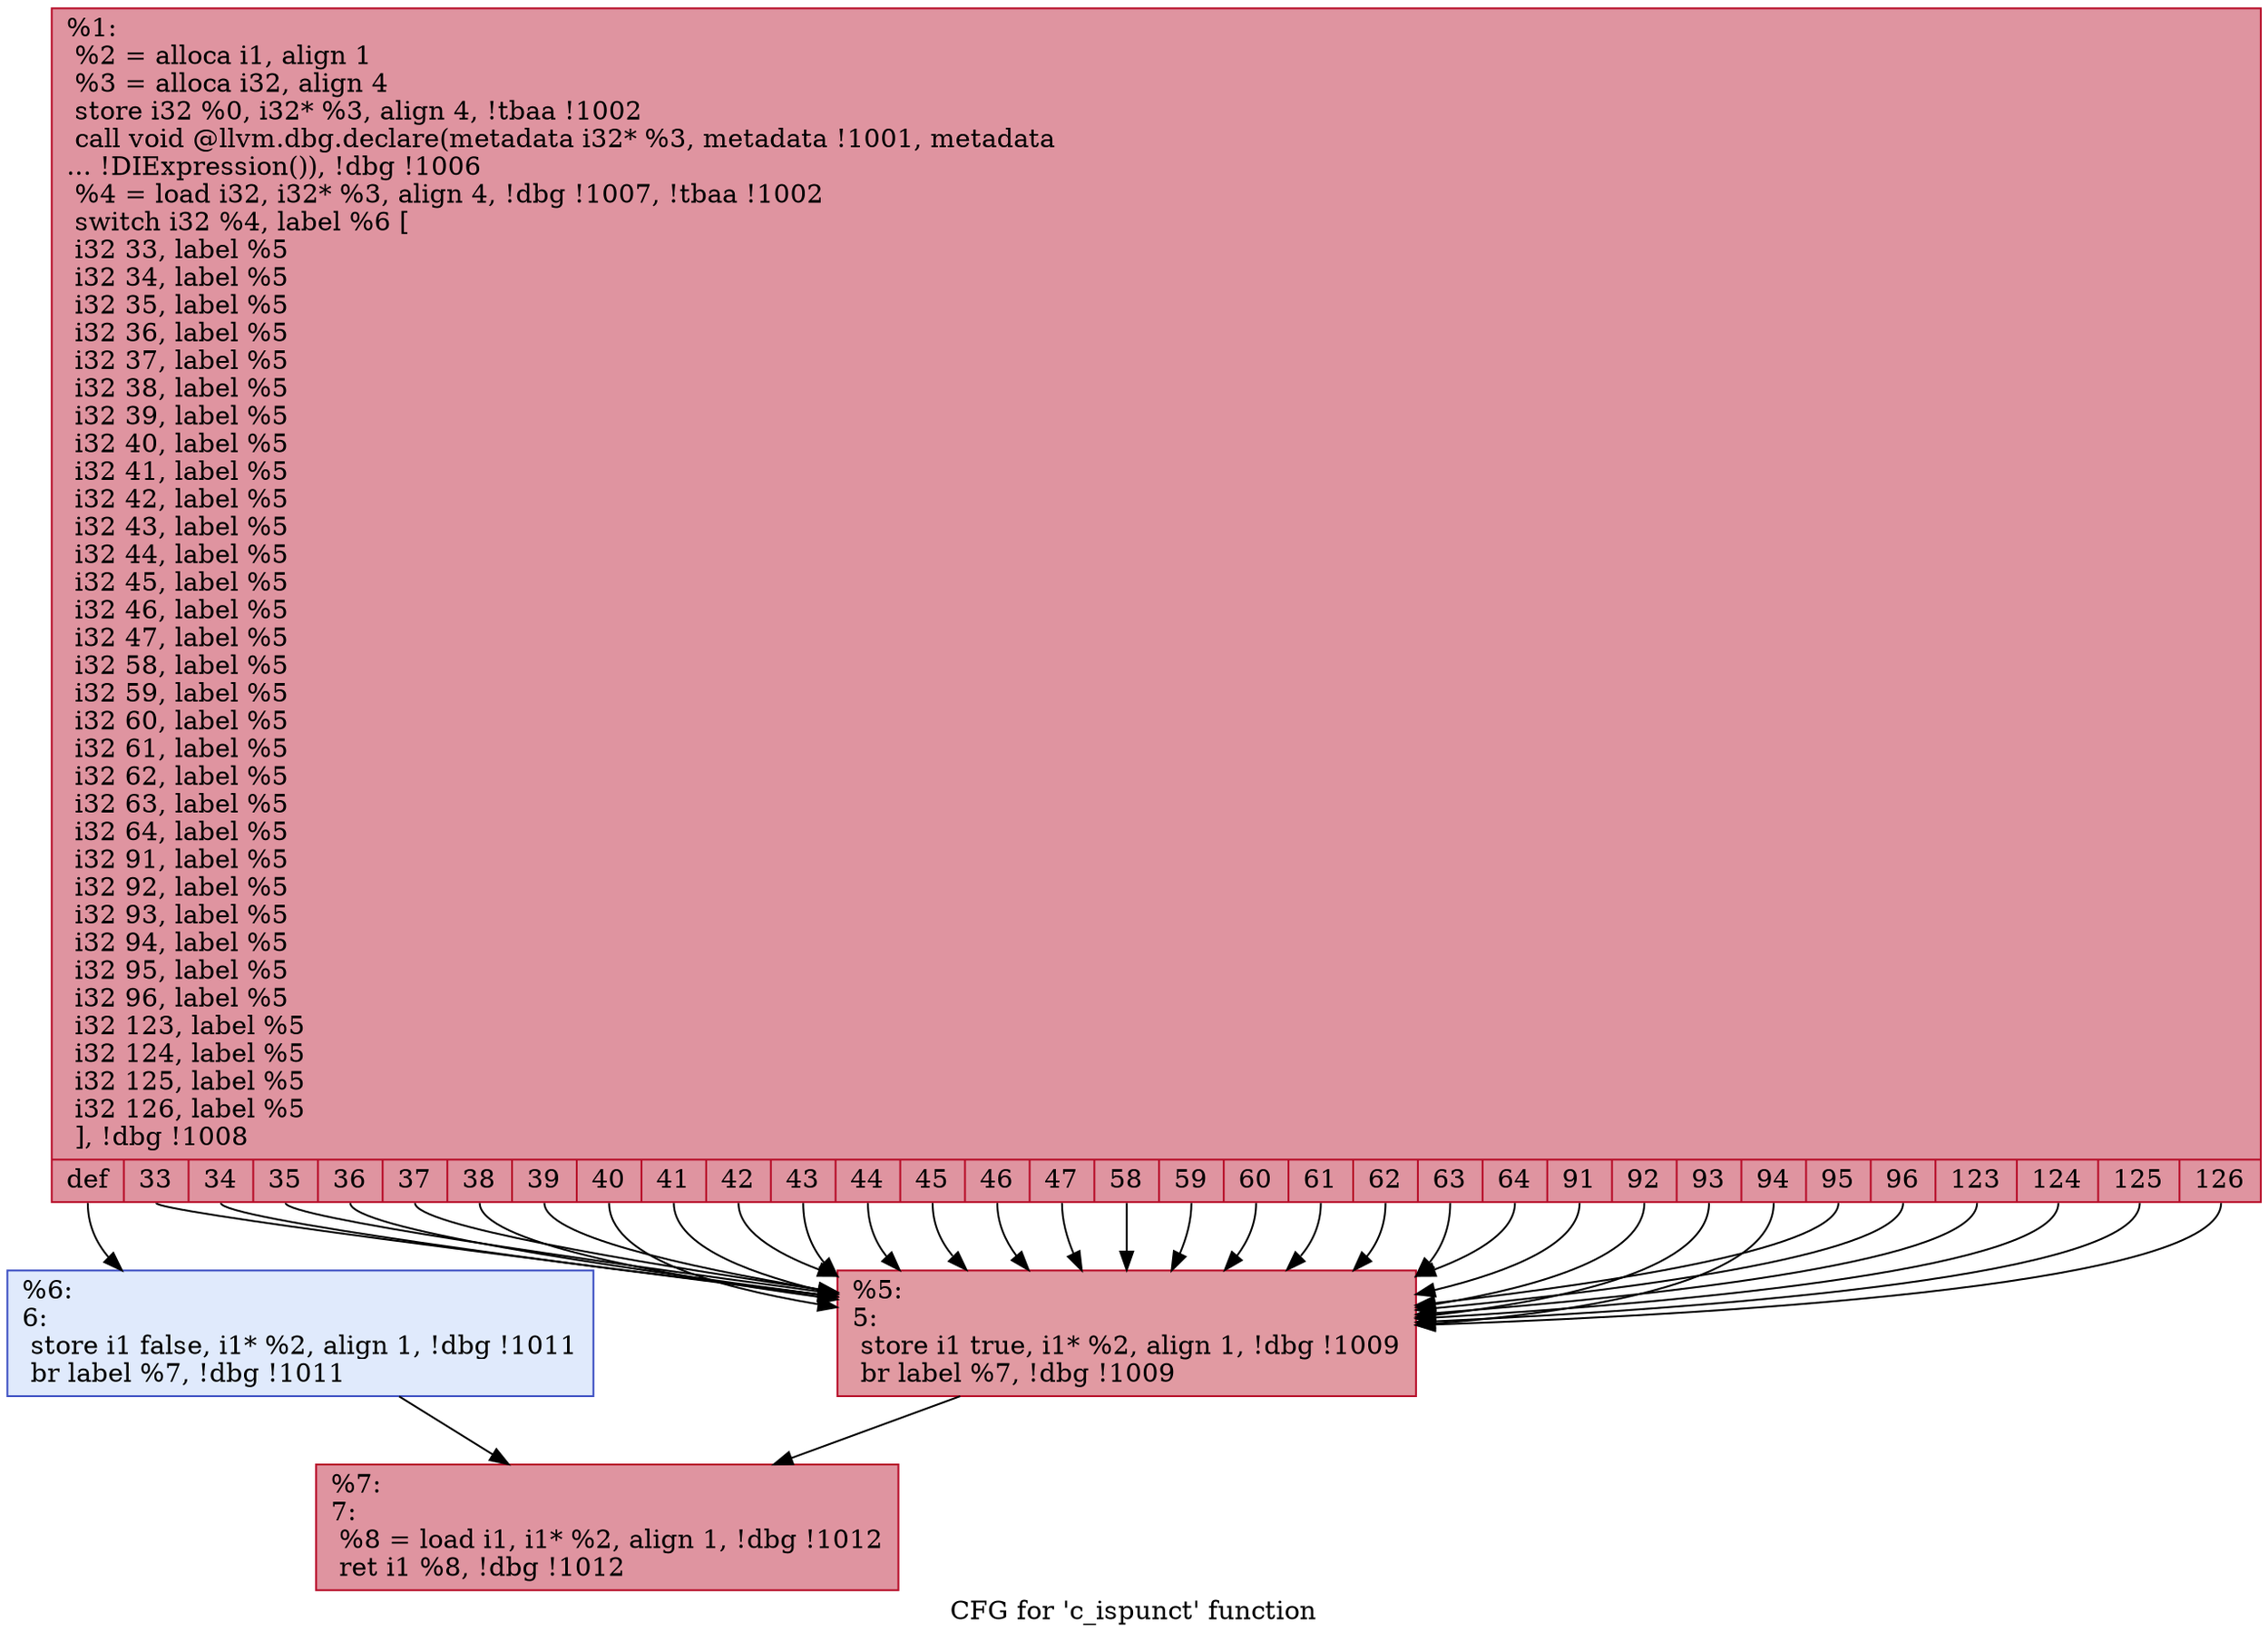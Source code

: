 digraph "CFG for 'c_ispunct' function" {
	label="CFG for 'c_ispunct' function";

	Node0x23d3f70 [shape=record,color="#b70d28ff", style=filled, fillcolor="#b70d2870",label="{%1:\l  %2 = alloca i1, align 1\l  %3 = alloca i32, align 4\l  store i32 %0, i32* %3, align 4, !tbaa !1002\l  call void @llvm.dbg.declare(metadata i32* %3, metadata !1001, metadata\l... !DIExpression()), !dbg !1006\l  %4 = load i32, i32* %3, align 4, !dbg !1007, !tbaa !1002\l  switch i32 %4, label %6 [\l    i32 33, label %5\l    i32 34, label %5\l    i32 35, label %5\l    i32 36, label %5\l    i32 37, label %5\l    i32 38, label %5\l    i32 39, label %5\l    i32 40, label %5\l    i32 41, label %5\l    i32 42, label %5\l    i32 43, label %5\l    i32 44, label %5\l    i32 45, label %5\l    i32 46, label %5\l    i32 47, label %5\l    i32 58, label %5\l    i32 59, label %5\l    i32 60, label %5\l    i32 61, label %5\l    i32 62, label %5\l    i32 63, label %5\l    i32 64, label %5\l    i32 91, label %5\l    i32 92, label %5\l    i32 93, label %5\l    i32 94, label %5\l    i32 95, label %5\l    i32 96, label %5\l    i32 123, label %5\l    i32 124, label %5\l    i32 125, label %5\l    i32 126, label %5\l  ], !dbg !1008\l|{<s0>def|<s1>33|<s2>34|<s3>35|<s4>36|<s5>37|<s6>38|<s7>39|<s8>40|<s9>41|<s10>42|<s11>43|<s12>44|<s13>45|<s14>46|<s15>47|<s16>58|<s17>59|<s18>60|<s19>61|<s20>62|<s21>63|<s22>64|<s23>91|<s24>92|<s25>93|<s26>94|<s27>95|<s28>96|<s29>123|<s30>124|<s31>125|<s32>126}}"];
	Node0x23d3f70:s0 -> Node0x23d1e00;
	Node0x23d3f70:s1 -> Node0x23d1db0;
	Node0x23d3f70:s2 -> Node0x23d1db0;
	Node0x23d3f70:s3 -> Node0x23d1db0;
	Node0x23d3f70:s4 -> Node0x23d1db0;
	Node0x23d3f70:s5 -> Node0x23d1db0;
	Node0x23d3f70:s6 -> Node0x23d1db0;
	Node0x23d3f70:s7 -> Node0x23d1db0;
	Node0x23d3f70:s8 -> Node0x23d1db0;
	Node0x23d3f70:s9 -> Node0x23d1db0;
	Node0x23d3f70:s10 -> Node0x23d1db0;
	Node0x23d3f70:s11 -> Node0x23d1db0;
	Node0x23d3f70:s12 -> Node0x23d1db0;
	Node0x23d3f70:s13 -> Node0x23d1db0;
	Node0x23d3f70:s14 -> Node0x23d1db0;
	Node0x23d3f70:s15 -> Node0x23d1db0;
	Node0x23d3f70:s16 -> Node0x23d1db0;
	Node0x23d3f70:s17 -> Node0x23d1db0;
	Node0x23d3f70:s18 -> Node0x23d1db0;
	Node0x23d3f70:s19 -> Node0x23d1db0;
	Node0x23d3f70:s20 -> Node0x23d1db0;
	Node0x23d3f70:s21 -> Node0x23d1db0;
	Node0x23d3f70:s22 -> Node0x23d1db0;
	Node0x23d3f70:s23 -> Node0x23d1db0;
	Node0x23d3f70:s24 -> Node0x23d1db0;
	Node0x23d3f70:s25 -> Node0x23d1db0;
	Node0x23d3f70:s26 -> Node0x23d1db0;
	Node0x23d3f70:s27 -> Node0x23d1db0;
	Node0x23d3f70:s28 -> Node0x23d1db0;
	Node0x23d3f70:s29 -> Node0x23d1db0;
	Node0x23d3f70:s30 -> Node0x23d1db0;
	Node0x23d3f70:s31 -> Node0x23d1db0;
	Node0x23d3f70:s32 -> Node0x23d1db0;
	Node0x23d1db0 [shape=record,color="#b70d28ff", style=filled, fillcolor="#bb1b2c70",label="{%5:\l5:                                                \l  store i1 true, i1* %2, align 1, !dbg !1009\l  br label %7, !dbg !1009\l}"];
	Node0x23d1db0 -> Node0x23d1e50;
	Node0x23d1e00 [shape=record,color="#3d50c3ff", style=filled, fillcolor="#b9d0f970",label="{%6:\l6:                                                \l  store i1 false, i1* %2, align 1, !dbg !1011\l  br label %7, !dbg !1011\l}"];
	Node0x23d1e00 -> Node0x23d1e50;
	Node0x23d1e50 [shape=record,color="#b70d28ff", style=filled, fillcolor="#b70d2870",label="{%7:\l7:                                                \l  %8 = load i1, i1* %2, align 1, !dbg !1012\l  ret i1 %8, !dbg !1012\l}"];
}
